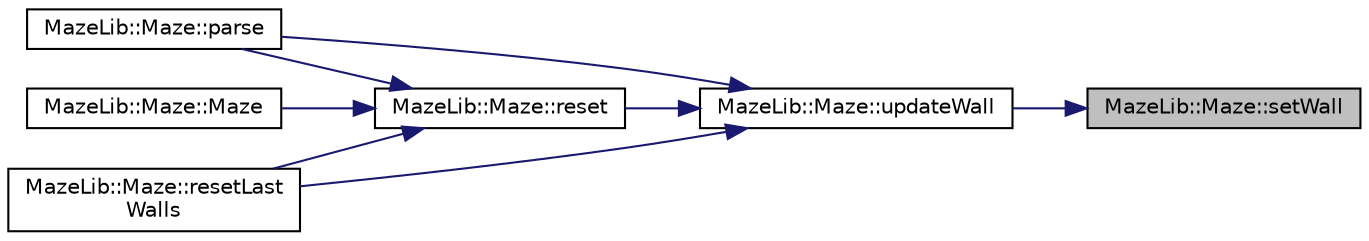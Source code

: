 digraph "MazeLib::Maze::setWall"
{
 // LATEX_PDF_SIZE
  edge [fontname="Helvetica",fontsize="10",labelfontname="Helvetica",labelfontsize="10"];
  node [fontname="Helvetica",fontsize="10",shape=record];
  rankdir="RL";
  Node1 [label="MazeLib::Maze::setWall",height=0.2,width=0.4,color="black", fillcolor="grey75", style="filled", fontcolor="black",tooltip="壁を更新をする"];
  Node1 -> Node2 [dir="back",color="midnightblue",fontsize="10",style="solid",fontname="Helvetica"];
  Node2 [label="MazeLib::Maze::updateWall",height=0.2,width=0.4,color="black", fillcolor="white", style="filled",URL="$d8/d25/classMazeLib_1_1Maze.html#a6a43815bde60f520ecd1f7471d3951ba",tooltip="既知の壁情報と照らしあわせながら、壁を更新する関数"];
  Node2 -> Node3 [dir="back",color="midnightblue",fontsize="10",style="solid",fontname="Helvetica"];
  Node3 [label="MazeLib::Maze::parse",height=0.2,width=0.4,color="black", fillcolor="white", style="filled",URL="$d8/d25/classMazeLib_1_1Maze.html#aeaf471afcf3c3562c815707aa1b04952",tooltip="特定の迷路の文字列(*.maze ファイル)から壁をパースする"];
  Node2 -> Node4 [dir="back",color="midnightblue",fontsize="10",style="solid",fontname="Helvetica"];
  Node4 [label="MazeLib::Maze::reset",height=0.2,width=0.4,color="black", fillcolor="white", style="filled",URL="$d8/d25/classMazeLib_1_1Maze.html#ae550859cb46898c9cf4a74c254488e46",tooltip="迷路の初期化。壁を削除し、スタート区画を既知に"];
  Node4 -> Node5 [dir="back",color="midnightblue",fontsize="10",style="solid",fontname="Helvetica"];
  Node5 [label="MazeLib::Maze::Maze",height=0.2,width=0.4,color="black", fillcolor="white", style="filled",URL="$d8/d25/classMazeLib_1_1Maze.html#a8e313813114d6c26174fb04ca29007fe",tooltip="デフォルトコンストラクタ"];
  Node4 -> Node3 [dir="back",color="midnightblue",fontsize="10",style="solid",fontname="Helvetica"];
  Node4 -> Node6 [dir="back",color="midnightblue",fontsize="10",style="solid",fontname="Helvetica"];
  Node6 [label="MazeLib::Maze::resetLast\lWalls",height=0.2,width=0.4,color="black", fillcolor="white", style="filled",URL="$d8/d25/classMazeLib_1_1Maze.html#adaa479806ff5509cb9374bc062681db4",tooltip="直前に更新した壁を見探索状態にリセットする"];
  Node2 -> Node6 [dir="back",color="midnightblue",fontsize="10",style="solid",fontname="Helvetica"];
}
